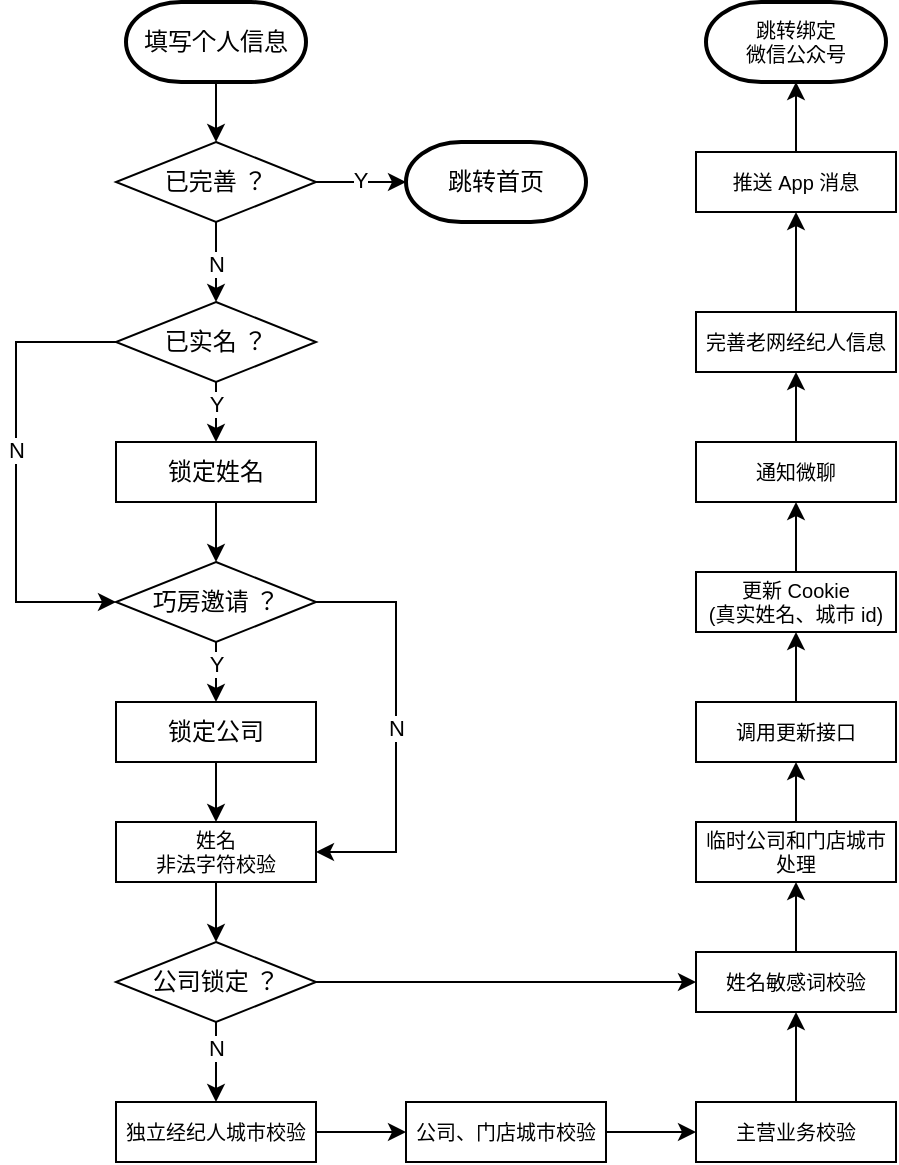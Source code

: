 <mxfile version="21.6.8" type="github">
  <diagram id="C5RBs43oDa-KdzZeNtuy" name="Page-1">
    <mxGraphModel dx="1024" dy="587" grid="1" gridSize="10" guides="1" tooltips="1" connect="1" arrows="1" fold="1" page="1" pageScale="1" pageWidth="827" pageHeight="1169" math="0" shadow="0">
      <root>
        <mxCell id="WIyWlLk6GJQsqaUBKTNV-0" />
        <mxCell id="WIyWlLk6GJQsqaUBKTNV-1" parent="WIyWlLk6GJQsqaUBKTNV-0" />
        <mxCell id="gJ5oaePKxDbG1I1FtJPv-61" style="edgeStyle=orthogonalEdgeStyle;rounded=0;orthogonalLoop=1;jettySize=auto;html=1;" edge="1" parent="WIyWlLk6GJQsqaUBKTNV-1" source="gJ5oaePKxDbG1I1FtJPv-0" target="gJ5oaePKxDbG1I1FtJPv-1">
          <mxGeometry relative="1" as="geometry" />
        </mxCell>
        <mxCell id="gJ5oaePKxDbG1I1FtJPv-0" value="填写个人信息" style="strokeWidth=2;html=1;shape=mxgraph.flowchart.terminator;whiteSpace=wrap;" vertex="1" parent="WIyWlLk6GJQsqaUBKTNV-1">
          <mxGeometry x="164" y="30" width="90" height="40" as="geometry" />
        </mxCell>
        <mxCell id="gJ5oaePKxDbG1I1FtJPv-4" style="edgeStyle=orthogonalEdgeStyle;rounded=0;orthogonalLoop=1;jettySize=auto;html=1;entryX=0;entryY=0.5;entryDx=0;entryDy=0;entryPerimeter=0;" edge="1" parent="WIyWlLk6GJQsqaUBKTNV-1" source="gJ5oaePKxDbG1I1FtJPv-1" target="gJ5oaePKxDbG1I1FtJPv-3">
          <mxGeometry relative="1" as="geometry" />
        </mxCell>
        <mxCell id="gJ5oaePKxDbG1I1FtJPv-5" value="Y" style="edgeLabel;html=1;align=center;verticalAlign=middle;resizable=0;points=[];" vertex="1" connectable="0" parent="gJ5oaePKxDbG1I1FtJPv-4">
          <mxGeometry x="-0.015" y="1" relative="1" as="geometry">
            <mxPoint as="offset" />
          </mxGeometry>
        </mxCell>
        <mxCell id="gJ5oaePKxDbG1I1FtJPv-12" style="edgeStyle=orthogonalEdgeStyle;rounded=0;orthogonalLoop=1;jettySize=auto;html=1;entryX=0.5;entryY=0;entryDx=0;entryDy=0;" edge="1" parent="WIyWlLk6GJQsqaUBKTNV-1" source="gJ5oaePKxDbG1I1FtJPv-1" target="gJ5oaePKxDbG1I1FtJPv-11">
          <mxGeometry relative="1" as="geometry" />
        </mxCell>
        <mxCell id="gJ5oaePKxDbG1I1FtJPv-13" value="N" style="edgeLabel;html=1;align=center;verticalAlign=middle;resizable=0;points=[];" vertex="1" connectable="0" parent="gJ5oaePKxDbG1I1FtJPv-12">
          <mxGeometry x="-0.521" relative="1" as="geometry">
            <mxPoint y="11" as="offset" />
          </mxGeometry>
        </mxCell>
        <mxCell id="gJ5oaePKxDbG1I1FtJPv-1" value="已完善 ？" style="rhombus;whiteSpace=wrap;html=1;" vertex="1" parent="WIyWlLk6GJQsqaUBKTNV-1">
          <mxGeometry x="159" y="100" width="100" height="40" as="geometry" />
        </mxCell>
        <mxCell id="gJ5oaePKxDbG1I1FtJPv-3" value="跳转首页" style="strokeWidth=2;html=1;shape=mxgraph.flowchart.terminator;whiteSpace=wrap;" vertex="1" parent="WIyWlLk6GJQsqaUBKTNV-1">
          <mxGeometry x="304" y="100" width="90" height="40" as="geometry" />
        </mxCell>
        <mxCell id="gJ5oaePKxDbG1I1FtJPv-15" style="edgeStyle=orthogonalEdgeStyle;rounded=0;orthogonalLoop=1;jettySize=auto;html=1;entryX=0.5;entryY=0;entryDx=0;entryDy=0;" edge="1" parent="WIyWlLk6GJQsqaUBKTNV-1" source="gJ5oaePKxDbG1I1FtJPv-11" target="gJ5oaePKxDbG1I1FtJPv-14">
          <mxGeometry relative="1" as="geometry" />
        </mxCell>
        <mxCell id="gJ5oaePKxDbG1I1FtJPv-16" value="Y" style="edgeLabel;html=1;align=center;verticalAlign=middle;resizable=0;points=[];" vertex="1" connectable="0" parent="gJ5oaePKxDbG1I1FtJPv-15">
          <mxGeometry x="-0.183" y="2" relative="1" as="geometry">
            <mxPoint x="2" y="-9" as="offset" />
          </mxGeometry>
        </mxCell>
        <mxCell id="gJ5oaePKxDbG1I1FtJPv-26" style="edgeStyle=orthogonalEdgeStyle;rounded=0;orthogonalLoop=1;jettySize=auto;html=1;entryX=0;entryY=0.5;entryDx=0;entryDy=0;" edge="1" parent="WIyWlLk6GJQsqaUBKTNV-1" source="gJ5oaePKxDbG1I1FtJPv-11" target="gJ5oaePKxDbG1I1FtJPv-17">
          <mxGeometry relative="1" as="geometry">
            <Array as="points">
              <mxPoint x="109" y="200" />
              <mxPoint x="109" y="330" />
            </Array>
          </mxGeometry>
        </mxCell>
        <mxCell id="gJ5oaePKxDbG1I1FtJPv-27" value="N" style="edgeLabel;html=1;align=center;verticalAlign=middle;resizable=0;points=[];" vertex="1" connectable="0" parent="gJ5oaePKxDbG1I1FtJPv-26">
          <mxGeometry x="-0.095" relative="1" as="geometry">
            <mxPoint as="offset" />
          </mxGeometry>
        </mxCell>
        <mxCell id="gJ5oaePKxDbG1I1FtJPv-11" value="已实名 ？" style="rhombus;whiteSpace=wrap;html=1;" vertex="1" parent="WIyWlLk6GJQsqaUBKTNV-1">
          <mxGeometry x="159" y="180" width="100" height="40" as="geometry" />
        </mxCell>
        <mxCell id="gJ5oaePKxDbG1I1FtJPv-22" style="edgeStyle=orthogonalEdgeStyle;rounded=0;orthogonalLoop=1;jettySize=auto;html=1;entryX=0.5;entryY=0;entryDx=0;entryDy=0;" edge="1" parent="WIyWlLk6GJQsqaUBKTNV-1" source="gJ5oaePKxDbG1I1FtJPv-14" target="gJ5oaePKxDbG1I1FtJPv-17">
          <mxGeometry relative="1" as="geometry" />
        </mxCell>
        <mxCell id="gJ5oaePKxDbG1I1FtJPv-14" value="锁定姓名" style="rounded=0;whiteSpace=wrap;html=1;" vertex="1" parent="WIyWlLk6GJQsqaUBKTNV-1">
          <mxGeometry x="159" y="250" width="100" height="30" as="geometry" />
        </mxCell>
        <mxCell id="gJ5oaePKxDbG1I1FtJPv-24" style="edgeStyle=orthogonalEdgeStyle;rounded=0;orthogonalLoop=1;jettySize=auto;html=1;entryX=0.5;entryY=0;entryDx=0;entryDy=0;" edge="1" parent="WIyWlLk6GJQsqaUBKTNV-1" source="gJ5oaePKxDbG1I1FtJPv-17" target="gJ5oaePKxDbG1I1FtJPv-23">
          <mxGeometry relative="1" as="geometry" />
        </mxCell>
        <mxCell id="gJ5oaePKxDbG1I1FtJPv-25" value="Y" style="edgeLabel;html=1;align=center;verticalAlign=middle;resizable=0;points=[];" vertex="1" connectable="0" parent="gJ5oaePKxDbG1I1FtJPv-24">
          <mxGeometry x="-0.307" y="-1" relative="1" as="geometry">
            <mxPoint x="1" y="-7" as="offset" />
          </mxGeometry>
        </mxCell>
        <mxCell id="gJ5oaePKxDbG1I1FtJPv-33" value="N" style="edgeStyle=orthogonalEdgeStyle;rounded=0;orthogonalLoop=1;jettySize=auto;html=1;entryX=1;entryY=0.5;entryDx=0;entryDy=0;exitX=1;exitY=0.5;exitDx=0;exitDy=0;" edge="1" parent="WIyWlLk6GJQsqaUBKTNV-1" source="gJ5oaePKxDbG1I1FtJPv-17" target="gJ5oaePKxDbG1I1FtJPv-29">
          <mxGeometry relative="1" as="geometry">
            <Array as="points">
              <mxPoint x="299" y="330" />
              <mxPoint x="299" y="455" />
            </Array>
          </mxGeometry>
        </mxCell>
        <mxCell id="gJ5oaePKxDbG1I1FtJPv-17" value="巧房邀请 ？" style="rhombus;whiteSpace=wrap;html=1;" vertex="1" parent="WIyWlLk6GJQsqaUBKTNV-1">
          <mxGeometry x="159" y="310" width="100" height="40" as="geometry" />
        </mxCell>
        <mxCell id="gJ5oaePKxDbG1I1FtJPv-31" style="edgeStyle=orthogonalEdgeStyle;rounded=0;orthogonalLoop=1;jettySize=auto;html=1;entryX=0.5;entryY=0;entryDx=0;entryDy=0;" edge="1" parent="WIyWlLk6GJQsqaUBKTNV-1" source="gJ5oaePKxDbG1I1FtJPv-23" target="gJ5oaePKxDbG1I1FtJPv-29">
          <mxGeometry relative="1" as="geometry" />
        </mxCell>
        <mxCell id="gJ5oaePKxDbG1I1FtJPv-23" value="锁定公司" style="rounded=0;whiteSpace=wrap;html=1;" vertex="1" parent="WIyWlLk6GJQsqaUBKTNV-1">
          <mxGeometry x="159" y="380" width="100" height="30" as="geometry" />
        </mxCell>
        <mxCell id="gJ5oaePKxDbG1I1FtJPv-35" style="edgeStyle=orthogonalEdgeStyle;rounded=0;orthogonalLoop=1;jettySize=auto;html=1;entryX=0.5;entryY=0;entryDx=0;entryDy=0;" edge="1" parent="WIyWlLk6GJQsqaUBKTNV-1" source="gJ5oaePKxDbG1I1FtJPv-29" target="gJ5oaePKxDbG1I1FtJPv-34">
          <mxGeometry relative="1" as="geometry" />
        </mxCell>
        <mxCell id="gJ5oaePKxDbG1I1FtJPv-29" value="姓名&lt;br style=&quot;font-size: 10px;&quot;&gt;非法字符校验" style="rounded=0;whiteSpace=wrap;html=1;fontSize=10;" vertex="1" parent="WIyWlLk6GJQsqaUBKTNV-1">
          <mxGeometry x="159" y="440" width="100" height="30" as="geometry" />
        </mxCell>
        <mxCell id="gJ5oaePKxDbG1I1FtJPv-62" style="edgeStyle=orthogonalEdgeStyle;rounded=0;orthogonalLoop=1;jettySize=auto;html=1;entryX=0;entryY=0.5;entryDx=0;entryDy=0;" edge="1" parent="WIyWlLk6GJQsqaUBKTNV-1" source="gJ5oaePKxDbG1I1FtJPv-30" target="gJ5oaePKxDbG1I1FtJPv-39">
          <mxGeometry relative="1" as="geometry" />
        </mxCell>
        <mxCell id="gJ5oaePKxDbG1I1FtJPv-30" value="独立经纪人城市校验" style="rounded=0;whiteSpace=wrap;html=1;fontSize=10;" vertex="1" parent="WIyWlLk6GJQsqaUBKTNV-1">
          <mxGeometry x="159" y="580" width="100" height="30" as="geometry" />
        </mxCell>
        <mxCell id="gJ5oaePKxDbG1I1FtJPv-36" style="edgeStyle=orthogonalEdgeStyle;rounded=0;orthogonalLoop=1;jettySize=auto;html=1;" edge="1" parent="WIyWlLk6GJQsqaUBKTNV-1" source="gJ5oaePKxDbG1I1FtJPv-34" target="gJ5oaePKxDbG1I1FtJPv-30">
          <mxGeometry relative="1" as="geometry" />
        </mxCell>
        <mxCell id="gJ5oaePKxDbG1I1FtJPv-37" value="N" style="edgeLabel;html=1;align=center;verticalAlign=middle;resizable=0;points=[];" vertex="1" connectable="0" parent="gJ5oaePKxDbG1I1FtJPv-36">
          <mxGeometry x="-0.379" relative="1" as="geometry">
            <mxPoint as="offset" />
          </mxGeometry>
        </mxCell>
        <mxCell id="gJ5oaePKxDbG1I1FtJPv-76" style="edgeStyle=orthogonalEdgeStyle;rounded=0;orthogonalLoop=1;jettySize=auto;html=1;entryX=0;entryY=0.5;entryDx=0;entryDy=0;" edge="1" parent="WIyWlLk6GJQsqaUBKTNV-1" source="gJ5oaePKxDbG1I1FtJPv-34" target="gJ5oaePKxDbG1I1FtJPv-43">
          <mxGeometry relative="1" as="geometry" />
        </mxCell>
        <mxCell id="gJ5oaePKxDbG1I1FtJPv-34" value="公司锁定 ？" style="rhombus;whiteSpace=wrap;html=1;" vertex="1" parent="WIyWlLk6GJQsqaUBKTNV-1">
          <mxGeometry x="159" y="500" width="100" height="40" as="geometry" />
        </mxCell>
        <mxCell id="gJ5oaePKxDbG1I1FtJPv-63" style="edgeStyle=orthogonalEdgeStyle;rounded=0;orthogonalLoop=1;jettySize=auto;html=1;entryX=0;entryY=0.5;entryDx=0;entryDy=0;" edge="1" parent="WIyWlLk6GJQsqaUBKTNV-1" source="gJ5oaePKxDbG1I1FtJPv-39" target="gJ5oaePKxDbG1I1FtJPv-41">
          <mxGeometry relative="1" as="geometry" />
        </mxCell>
        <mxCell id="gJ5oaePKxDbG1I1FtJPv-39" value="公司、门店城市校验" style="rounded=0;whiteSpace=wrap;html=1;fontSize=10;" vertex="1" parent="WIyWlLk6GJQsqaUBKTNV-1">
          <mxGeometry x="304" y="580" width="100" height="30" as="geometry" />
        </mxCell>
        <mxCell id="gJ5oaePKxDbG1I1FtJPv-75" style="edgeStyle=orthogonalEdgeStyle;rounded=0;orthogonalLoop=1;jettySize=auto;html=1;entryX=0.5;entryY=1;entryDx=0;entryDy=0;" edge="1" parent="WIyWlLk6GJQsqaUBKTNV-1" source="gJ5oaePKxDbG1I1FtJPv-41" target="gJ5oaePKxDbG1I1FtJPv-43">
          <mxGeometry relative="1" as="geometry" />
        </mxCell>
        <mxCell id="gJ5oaePKxDbG1I1FtJPv-41" value="主营业务校验" style="rounded=0;whiteSpace=wrap;html=1;fontSize=10;" vertex="1" parent="WIyWlLk6GJQsqaUBKTNV-1">
          <mxGeometry x="449" y="580" width="100" height="30" as="geometry" />
        </mxCell>
        <mxCell id="gJ5oaePKxDbG1I1FtJPv-73" style="edgeStyle=orthogonalEdgeStyle;rounded=0;orthogonalLoop=1;jettySize=auto;html=1;exitX=0.5;exitY=0;exitDx=0;exitDy=0;entryX=0.5;entryY=1;entryDx=0;entryDy=0;" edge="1" parent="WIyWlLk6GJQsqaUBKTNV-1" source="gJ5oaePKxDbG1I1FtJPv-43" target="gJ5oaePKxDbG1I1FtJPv-45">
          <mxGeometry relative="1" as="geometry" />
        </mxCell>
        <mxCell id="gJ5oaePKxDbG1I1FtJPv-43" value="姓名敏感词校验" style="rounded=0;whiteSpace=wrap;html=1;fontSize=10;" vertex="1" parent="WIyWlLk6GJQsqaUBKTNV-1">
          <mxGeometry x="449" y="505" width="100" height="30" as="geometry" />
        </mxCell>
        <mxCell id="gJ5oaePKxDbG1I1FtJPv-68" style="edgeStyle=orthogonalEdgeStyle;rounded=0;orthogonalLoop=1;jettySize=auto;html=1;entryX=0.5;entryY=1;entryDx=0;entryDy=0;" edge="1" parent="WIyWlLk6GJQsqaUBKTNV-1" source="gJ5oaePKxDbG1I1FtJPv-45" target="gJ5oaePKxDbG1I1FtJPv-47">
          <mxGeometry relative="1" as="geometry" />
        </mxCell>
        <mxCell id="gJ5oaePKxDbG1I1FtJPv-45" value="临时公司和门店城市处理" style="rounded=0;whiteSpace=wrap;html=1;fontSize=10;" vertex="1" parent="WIyWlLk6GJQsqaUBKTNV-1">
          <mxGeometry x="449" y="440" width="100" height="30" as="geometry" />
        </mxCell>
        <mxCell id="gJ5oaePKxDbG1I1FtJPv-69" style="edgeStyle=orthogonalEdgeStyle;rounded=0;orthogonalLoop=1;jettySize=auto;html=1;entryX=0.5;entryY=1;entryDx=0;entryDy=0;" edge="1" parent="WIyWlLk6GJQsqaUBKTNV-1" source="gJ5oaePKxDbG1I1FtJPv-47" target="gJ5oaePKxDbG1I1FtJPv-51">
          <mxGeometry relative="1" as="geometry" />
        </mxCell>
        <mxCell id="gJ5oaePKxDbG1I1FtJPv-47" value="调用更新接口" style="rounded=0;whiteSpace=wrap;html=1;fontSize=10;" vertex="1" parent="WIyWlLk6GJQsqaUBKTNV-1">
          <mxGeometry x="449" y="380" width="100" height="30" as="geometry" />
        </mxCell>
        <mxCell id="gJ5oaePKxDbG1I1FtJPv-70" style="edgeStyle=orthogonalEdgeStyle;rounded=0;orthogonalLoop=1;jettySize=auto;html=1;entryX=0.5;entryY=1;entryDx=0;entryDy=0;" edge="1" parent="WIyWlLk6GJQsqaUBKTNV-1" source="gJ5oaePKxDbG1I1FtJPv-51" target="gJ5oaePKxDbG1I1FtJPv-53">
          <mxGeometry relative="1" as="geometry" />
        </mxCell>
        <mxCell id="gJ5oaePKxDbG1I1FtJPv-51" value="更新 Cookie&lt;br&gt;(真实姓名、城市 id)" style="rounded=0;whiteSpace=wrap;html=1;fontSize=10;" vertex="1" parent="WIyWlLk6GJQsqaUBKTNV-1">
          <mxGeometry x="449" y="315" width="100" height="30" as="geometry" />
        </mxCell>
        <mxCell id="gJ5oaePKxDbG1I1FtJPv-71" style="edgeStyle=orthogonalEdgeStyle;rounded=0;orthogonalLoop=1;jettySize=auto;html=1;entryX=0.5;entryY=1;entryDx=0;entryDy=0;" edge="1" parent="WIyWlLk6GJQsqaUBKTNV-1" source="gJ5oaePKxDbG1I1FtJPv-53" target="gJ5oaePKxDbG1I1FtJPv-54">
          <mxGeometry relative="1" as="geometry" />
        </mxCell>
        <mxCell id="gJ5oaePKxDbG1I1FtJPv-53" value="通知微聊" style="rounded=0;whiteSpace=wrap;html=1;fontSize=10;" vertex="1" parent="WIyWlLk6GJQsqaUBKTNV-1">
          <mxGeometry x="449" y="250" width="100" height="30" as="geometry" />
        </mxCell>
        <mxCell id="gJ5oaePKxDbG1I1FtJPv-72" style="edgeStyle=orthogonalEdgeStyle;rounded=0;orthogonalLoop=1;jettySize=auto;html=1;entryX=0.5;entryY=1;entryDx=0;entryDy=0;" edge="1" parent="WIyWlLk6GJQsqaUBKTNV-1" source="gJ5oaePKxDbG1I1FtJPv-54" target="gJ5oaePKxDbG1I1FtJPv-55">
          <mxGeometry relative="1" as="geometry" />
        </mxCell>
        <mxCell id="gJ5oaePKxDbG1I1FtJPv-54" value="完善老网经纪人信息" style="rounded=0;whiteSpace=wrap;html=1;fontSize=10;" vertex="1" parent="WIyWlLk6GJQsqaUBKTNV-1">
          <mxGeometry x="449" y="185" width="100" height="30" as="geometry" />
        </mxCell>
        <mxCell id="gJ5oaePKxDbG1I1FtJPv-74" style="edgeStyle=orthogonalEdgeStyle;rounded=0;orthogonalLoop=1;jettySize=auto;html=1;" edge="1" parent="WIyWlLk6GJQsqaUBKTNV-1" source="gJ5oaePKxDbG1I1FtJPv-55" target="gJ5oaePKxDbG1I1FtJPv-59">
          <mxGeometry relative="1" as="geometry" />
        </mxCell>
        <mxCell id="gJ5oaePKxDbG1I1FtJPv-55" value="推送 App 消息" style="rounded=0;whiteSpace=wrap;html=1;fontSize=10;" vertex="1" parent="WIyWlLk6GJQsqaUBKTNV-1">
          <mxGeometry x="449" y="105" width="100" height="30" as="geometry" />
        </mxCell>
        <mxCell id="gJ5oaePKxDbG1I1FtJPv-59" value="跳转绑定&lt;br style=&quot;font-size: 10px;&quot;&gt;微信公众号" style="strokeWidth=2;html=1;shape=mxgraph.flowchart.terminator;whiteSpace=wrap;fontSize=10;" vertex="1" parent="WIyWlLk6GJQsqaUBKTNV-1">
          <mxGeometry x="454" y="30" width="90" height="40" as="geometry" />
        </mxCell>
      </root>
    </mxGraphModel>
  </diagram>
</mxfile>

